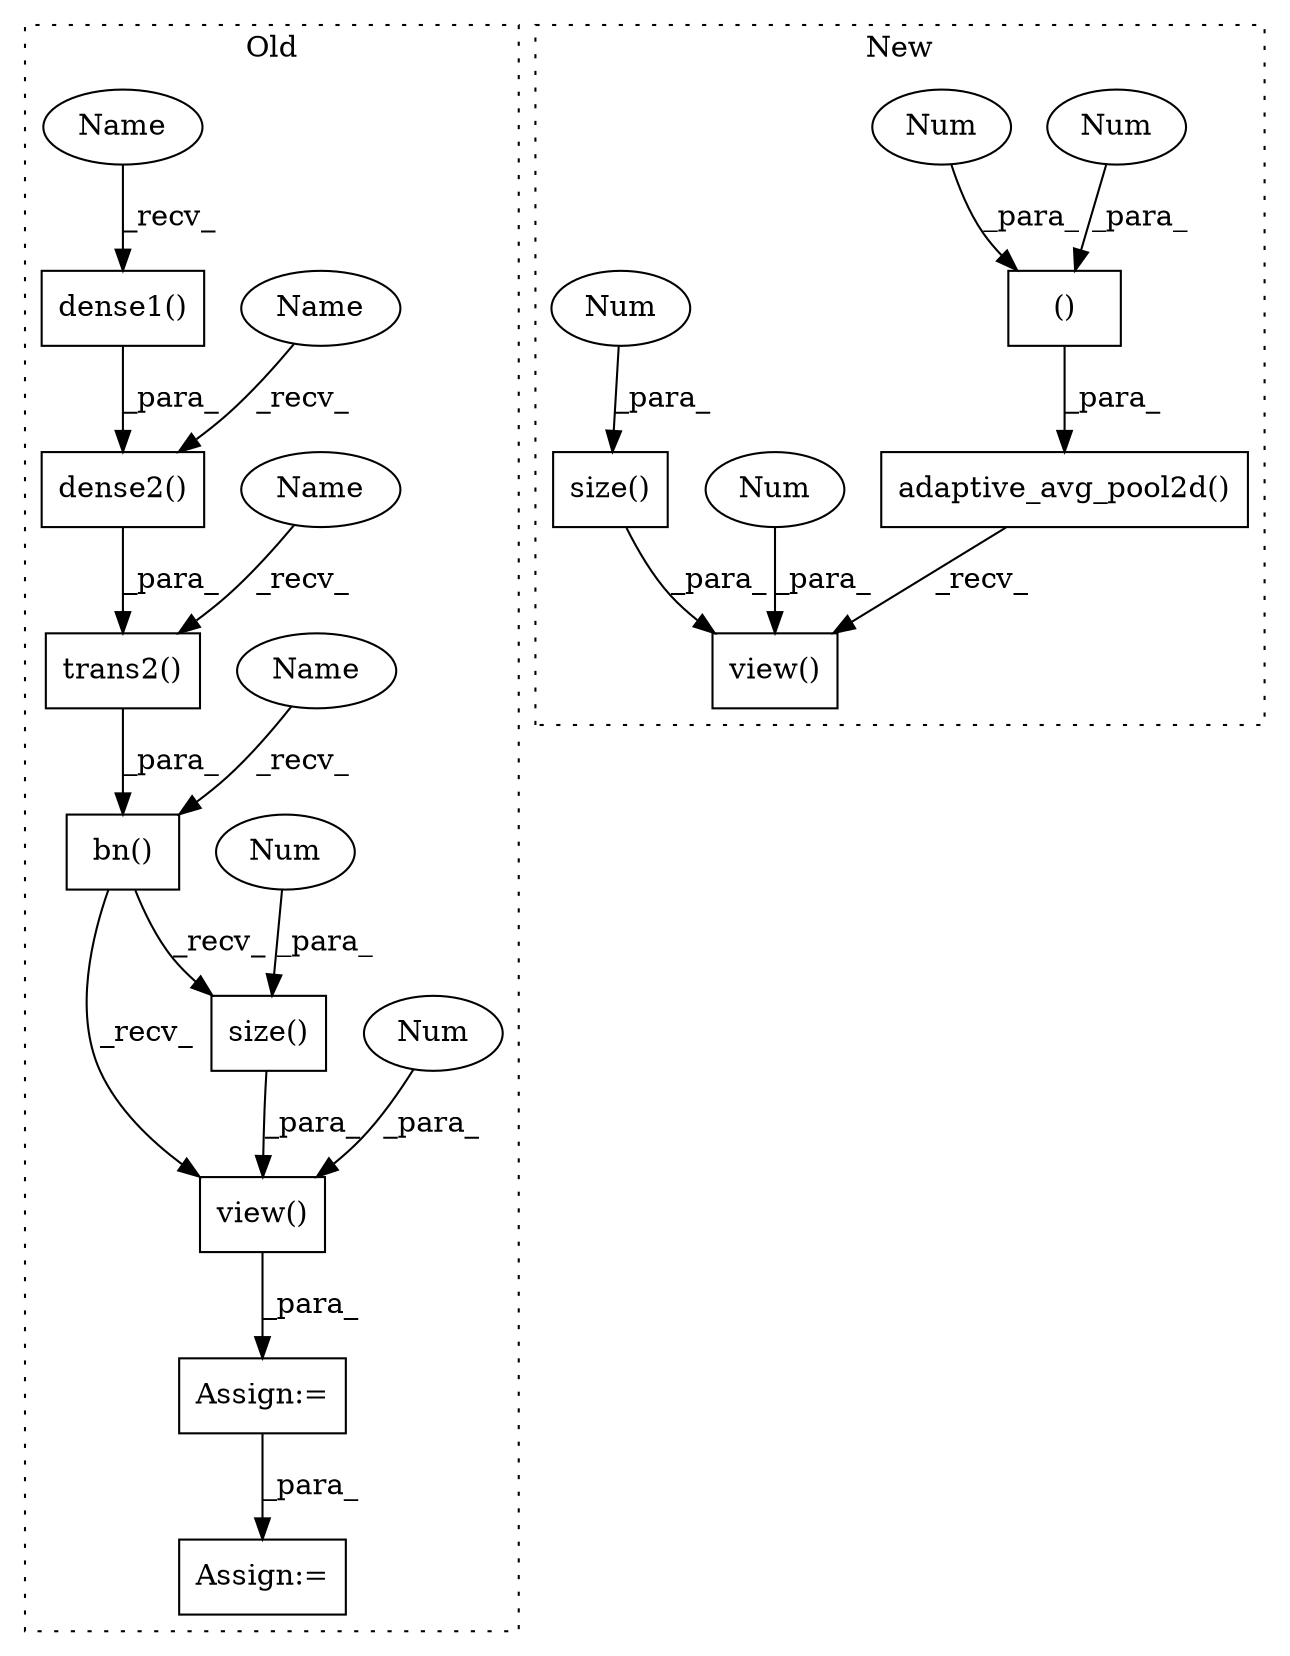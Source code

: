digraph G {
subgraph cluster0 {
1 [label="bn()" a="75" s="2969,2980" l="8,1" shape="box"];
6 [label="trans2()" a="75" s="2830,2858" l="12,1" shape="box"];
7 [label="dense1()" a="75" s="2798,2813" l="12,1" shape="box"];
10 [label="view()" a="75" s="2999,3023" l="9,1" shape="box"];
11 [label="Num" a="76" s="3021" l="2" shape="ellipse"];
12 [label="dense2()" a="75" s="2842,2857" l="12,1" shape="box"];
13 [label="Assign:=" a="68" s="3036" l="3" shape="box"];
14 [label="size()" a="75" s="3008,3018" l="9,1" shape="box"];
15 [label="Num" a="76" s="3017" l="1" shape="ellipse"];
18 [label="Assign:=" a="68" s="2996" l="3" shape="box"];
19 [label="Name" a="87" s="2969" l="4" shape="ellipse"];
20 [label="Name" a="87" s="2842" l="4" shape="ellipse"];
21 [label="Name" a="87" s="2830" l="4" shape="ellipse"];
22 [label="Name" a="87" s="2798" l="4" shape="ellipse"];
label = "Old";
style="dotted";
}
subgraph cluster1 {
2 [label="()" a="54" s="4790" l="3" shape="box"];
3 [label="adaptive_avg_pool2d()" a="75" s="4761,4794" l="22,1" shape="box"];
4 [label="Num" a="76" s="4789" l="1" shape="ellipse"];
5 [label="Num" a="76" s="4792" l="1" shape="ellipse"];
8 [label="view()" a="75" s="4761,4821" l="40,1" shape="box"];
9 [label="Num" a="76" s="4819" l="2" shape="ellipse"];
16 [label="size()" a="75" s="4801,4816" l="14,1" shape="box"];
17 [label="Num" a="76" s="4815" l="1" shape="ellipse"];
label = "New";
style="dotted";
}
1 -> 14 [label="_recv_"];
1 -> 10 [label="_recv_"];
2 -> 3 [label="_para_"];
3 -> 8 [label="_recv_"];
4 -> 2 [label="_para_"];
5 -> 2 [label="_para_"];
6 -> 1 [label="_para_"];
7 -> 12 [label="_para_"];
9 -> 8 [label="_para_"];
10 -> 18 [label="_para_"];
11 -> 10 [label="_para_"];
12 -> 6 [label="_para_"];
14 -> 10 [label="_para_"];
15 -> 14 [label="_para_"];
16 -> 8 [label="_para_"];
17 -> 16 [label="_para_"];
18 -> 13 [label="_para_"];
19 -> 1 [label="_recv_"];
20 -> 12 [label="_recv_"];
21 -> 6 [label="_recv_"];
22 -> 7 [label="_recv_"];
}